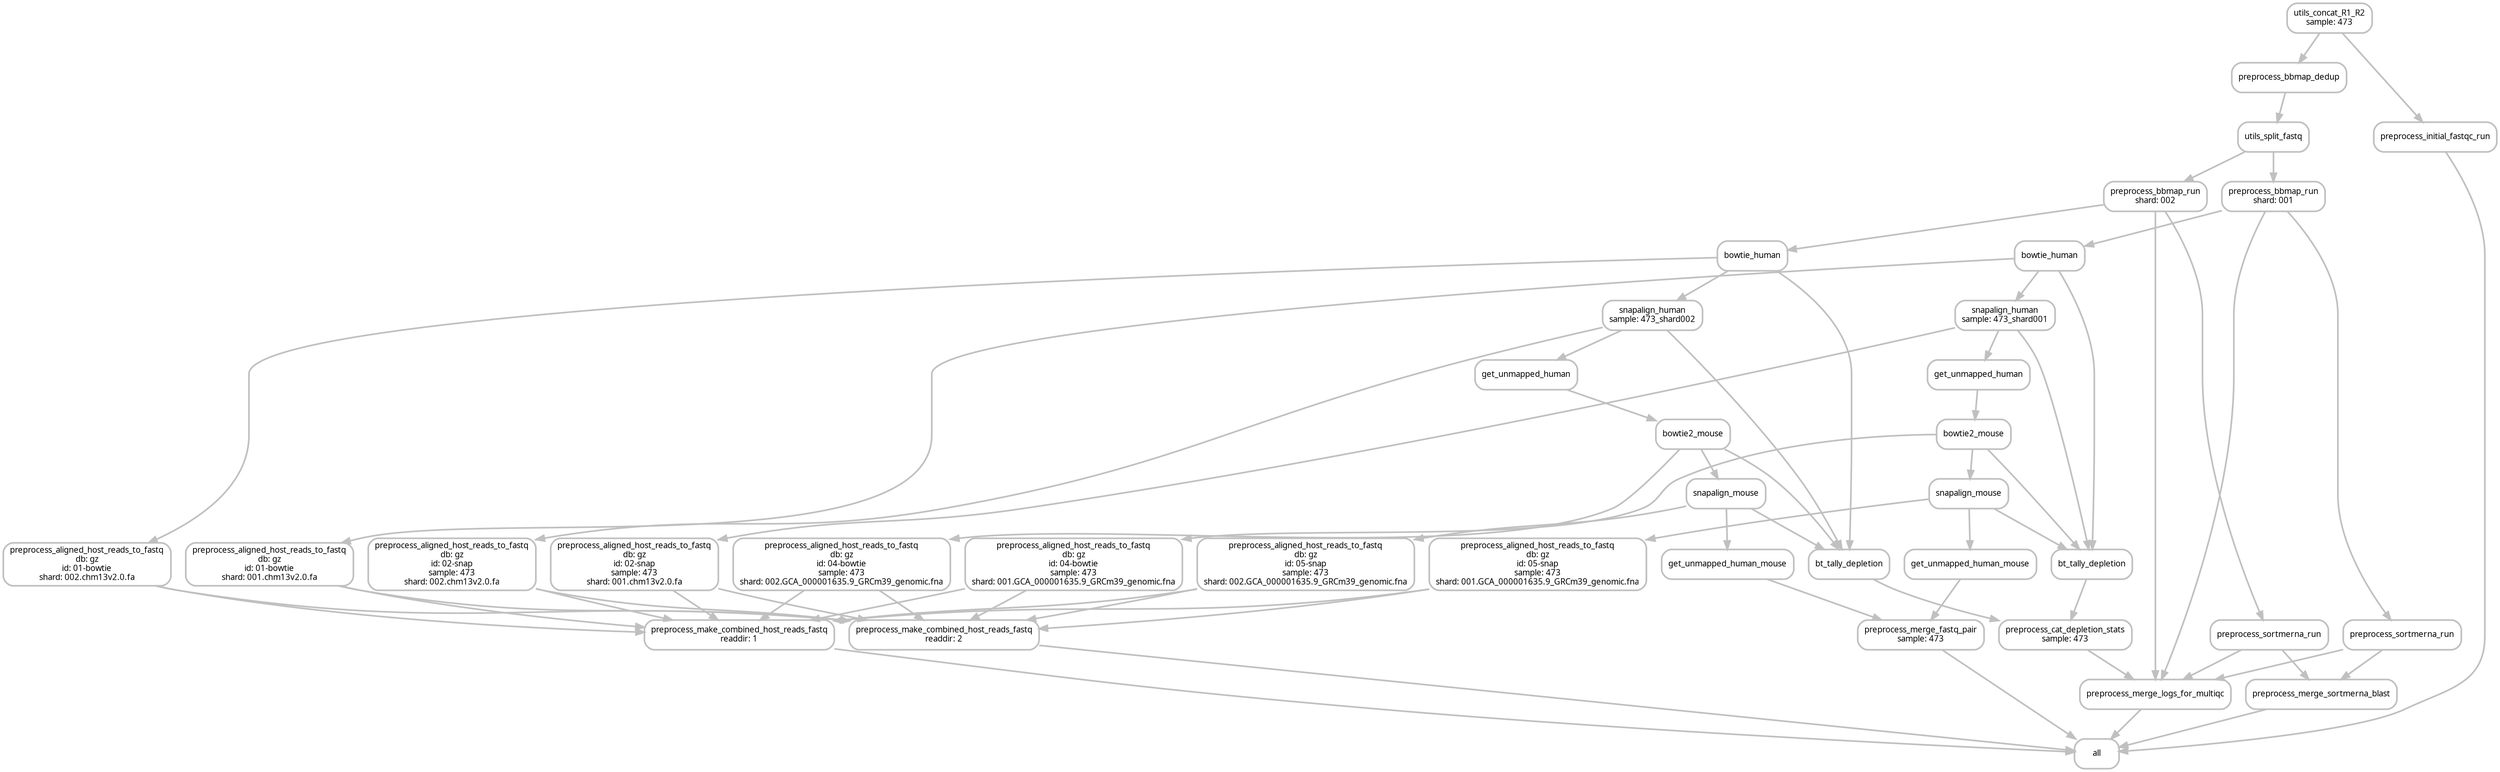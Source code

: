 digraph snakemake_dag {
    graph[bgcolor=white, margin=0];
    node[shape=box, style=rounded, fontname=sans,                 fontsize=10, penwidth=2];
    edge[penwidth=2, color=grey];
	0[label = "all", color = "grey", style="rounded"];
	1[label = "preprocess_merge_fastq_pair\nsample: 473", color = "grey", style="rounded"];
	2[label = "get_unmapped_human_mouse", color = "grey", style="rounded"];
	3[label = "snapalign_mouse", color = "grey", style="rounded"];
	4[label = "bowtie2_mouse", color = "grey", style="rounded"];
	5[label = "get_unmapped_human", color = "grey", style="rounded"];
	6[label = "snapalign_human\nsample: 473_shard001", color = "grey", style="rounded"];
	7[label = "bowtie_human", color = "grey", style="rounded"];
	8[label = "preprocess_bbmap_run\nshard: 001", color = "grey", style="rounded"];
	9[label = "utils_split_fastq", color = "grey", style="rounded"];
	10[label = "preprocess_bbmap_dedup", color = "grey", style="rounded"];
	11[label = "utils_concat_R1_R2\nsample: 473", color = "grey", style="rounded"];
	12[label = "get_unmapped_human_mouse", color = "grey", style="rounded"];
	13[label = "snapalign_mouse", color = "grey", style="rounded"];
	14[label = "bowtie2_mouse", color = "grey", style="rounded"];
	15[label = "get_unmapped_human", color = "grey", style="rounded"];
	16[label = "snapalign_human\nsample: 473_shard002", color = "grey", style="rounded"];
	17[label = "bowtie_human", color = "grey", style="rounded"];
	18[label = "preprocess_bbmap_run\nshard: 002", color = "grey", style="rounded"];
	19[label = "preprocess_merge_logs_for_multiqc", color = "grey", style="rounded"];
	20[label = "preprocess_sortmerna_run", color = "grey", style="rounded"];
	21[label = "preprocess_sortmerna_run", color = "grey", style="rounded"];
	22[label = "preprocess_cat_depletion_stats\nsample: 473", color = "grey", style="rounded"];
	23[label = "bt_tally_depletion", color = "grey", style="rounded"];
	24[label = "bt_tally_depletion", color = "grey", style="rounded"];
	25[label = "preprocess_initial_fastqc_run", color = "grey", style="rounded"];
	26[label = "preprocess_merge_sortmerna_blast", color = "grey", style="rounded"];
	27[label = "preprocess_make_combined_host_reads_fastq\nreaddir: 1", color = "grey", style="rounded"];
	28[label = "preprocess_aligned_host_reads_to_fastq\ndb: gz\nid: 01-bowtie\nshard: 001.chm13v2.0.fa", color = "grey", style="rounded"];
	29[label = "preprocess_aligned_host_reads_to_fastq\ndb: gz\nid: 01-bowtie\nshard: 002.chm13v2.0.fa", color = "grey", style="rounded"];
	30[label = "preprocess_aligned_host_reads_to_fastq\ndb: gz\nid: 02-snap\nsample: 473\nshard: 001.chm13v2.0.fa", color = "grey", style="rounded"];
	31[label = "preprocess_aligned_host_reads_to_fastq\ndb: gz\nid: 02-snap\nsample: 473\nshard: 002.chm13v2.0.fa", color = "grey", style="rounded"];
	32[label = "preprocess_aligned_host_reads_to_fastq\ndb: gz\nid: 04-bowtie\nsample: 473\nshard: 001.GCA_000001635.9_GRCm39_genomic.fna", color = "grey", style="rounded"];
	33[label = "preprocess_aligned_host_reads_to_fastq\ndb: gz\nid: 04-bowtie\nsample: 473\nshard: 002.GCA_000001635.9_GRCm39_genomic.fna", color = "grey", style="rounded"];
	34[label = "preprocess_aligned_host_reads_to_fastq\ndb: gz\nid: 05-snap\nsample: 473\nshard: 001.GCA_000001635.9_GRCm39_genomic.fna", color = "grey", style="rounded"];
	35[label = "preprocess_aligned_host_reads_to_fastq\ndb: gz\nid: 05-snap\nsample: 473\nshard: 002.GCA_000001635.9_GRCm39_genomic.fna", color = "grey", style="rounded"];
	36[label = "preprocess_make_combined_host_reads_fastq\nreaddir: 2", color = "grey", style="rounded"];
	1 -> 0
	19 -> 0
	25 -> 0
	26 -> 0
	27 -> 0
	36 -> 0
	2 -> 1
	12 -> 1
	3 -> 2
	4 -> 3
	5 -> 4
	6 -> 5
	7 -> 6
	8 -> 7
	9 -> 8
	10 -> 9
	11 -> 10
	13 -> 12
	14 -> 13
	15 -> 14
	16 -> 15
	17 -> 16
	18 -> 17
	9 -> 18
	20 -> 19
	21 -> 19
	22 -> 19
	8 -> 19
	18 -> 19
	8 -> 20
	18 -> 21
	23 -> 22
	24 -> 22
	7 -> 23
	6 -> 23
	4 -> 23
	3 -> 23
	17 -> 24
	16 -> 24
	14 -> 24
	13 -> 24
	11 -> 25
	20 -> 26
	21 -> 26
	28 -> 27
	29 -> 27
	30 -> 27
	31 -> 27
	32 -> 27
	33 -> 27
	34 -> 27
	35 -> 27
	7 -> 28
	17 -> 29
	6 -> 30
	16 -> 31
	4 -> 32
	14 -> 33
	3 -> 34
	13 -> 35
	28 -> 36
	29 -> 36
	30 -> 36
	31 -> 36
	32 -> 36
	33 -> 36
	34 -> 36
	35 -> 36
}            
